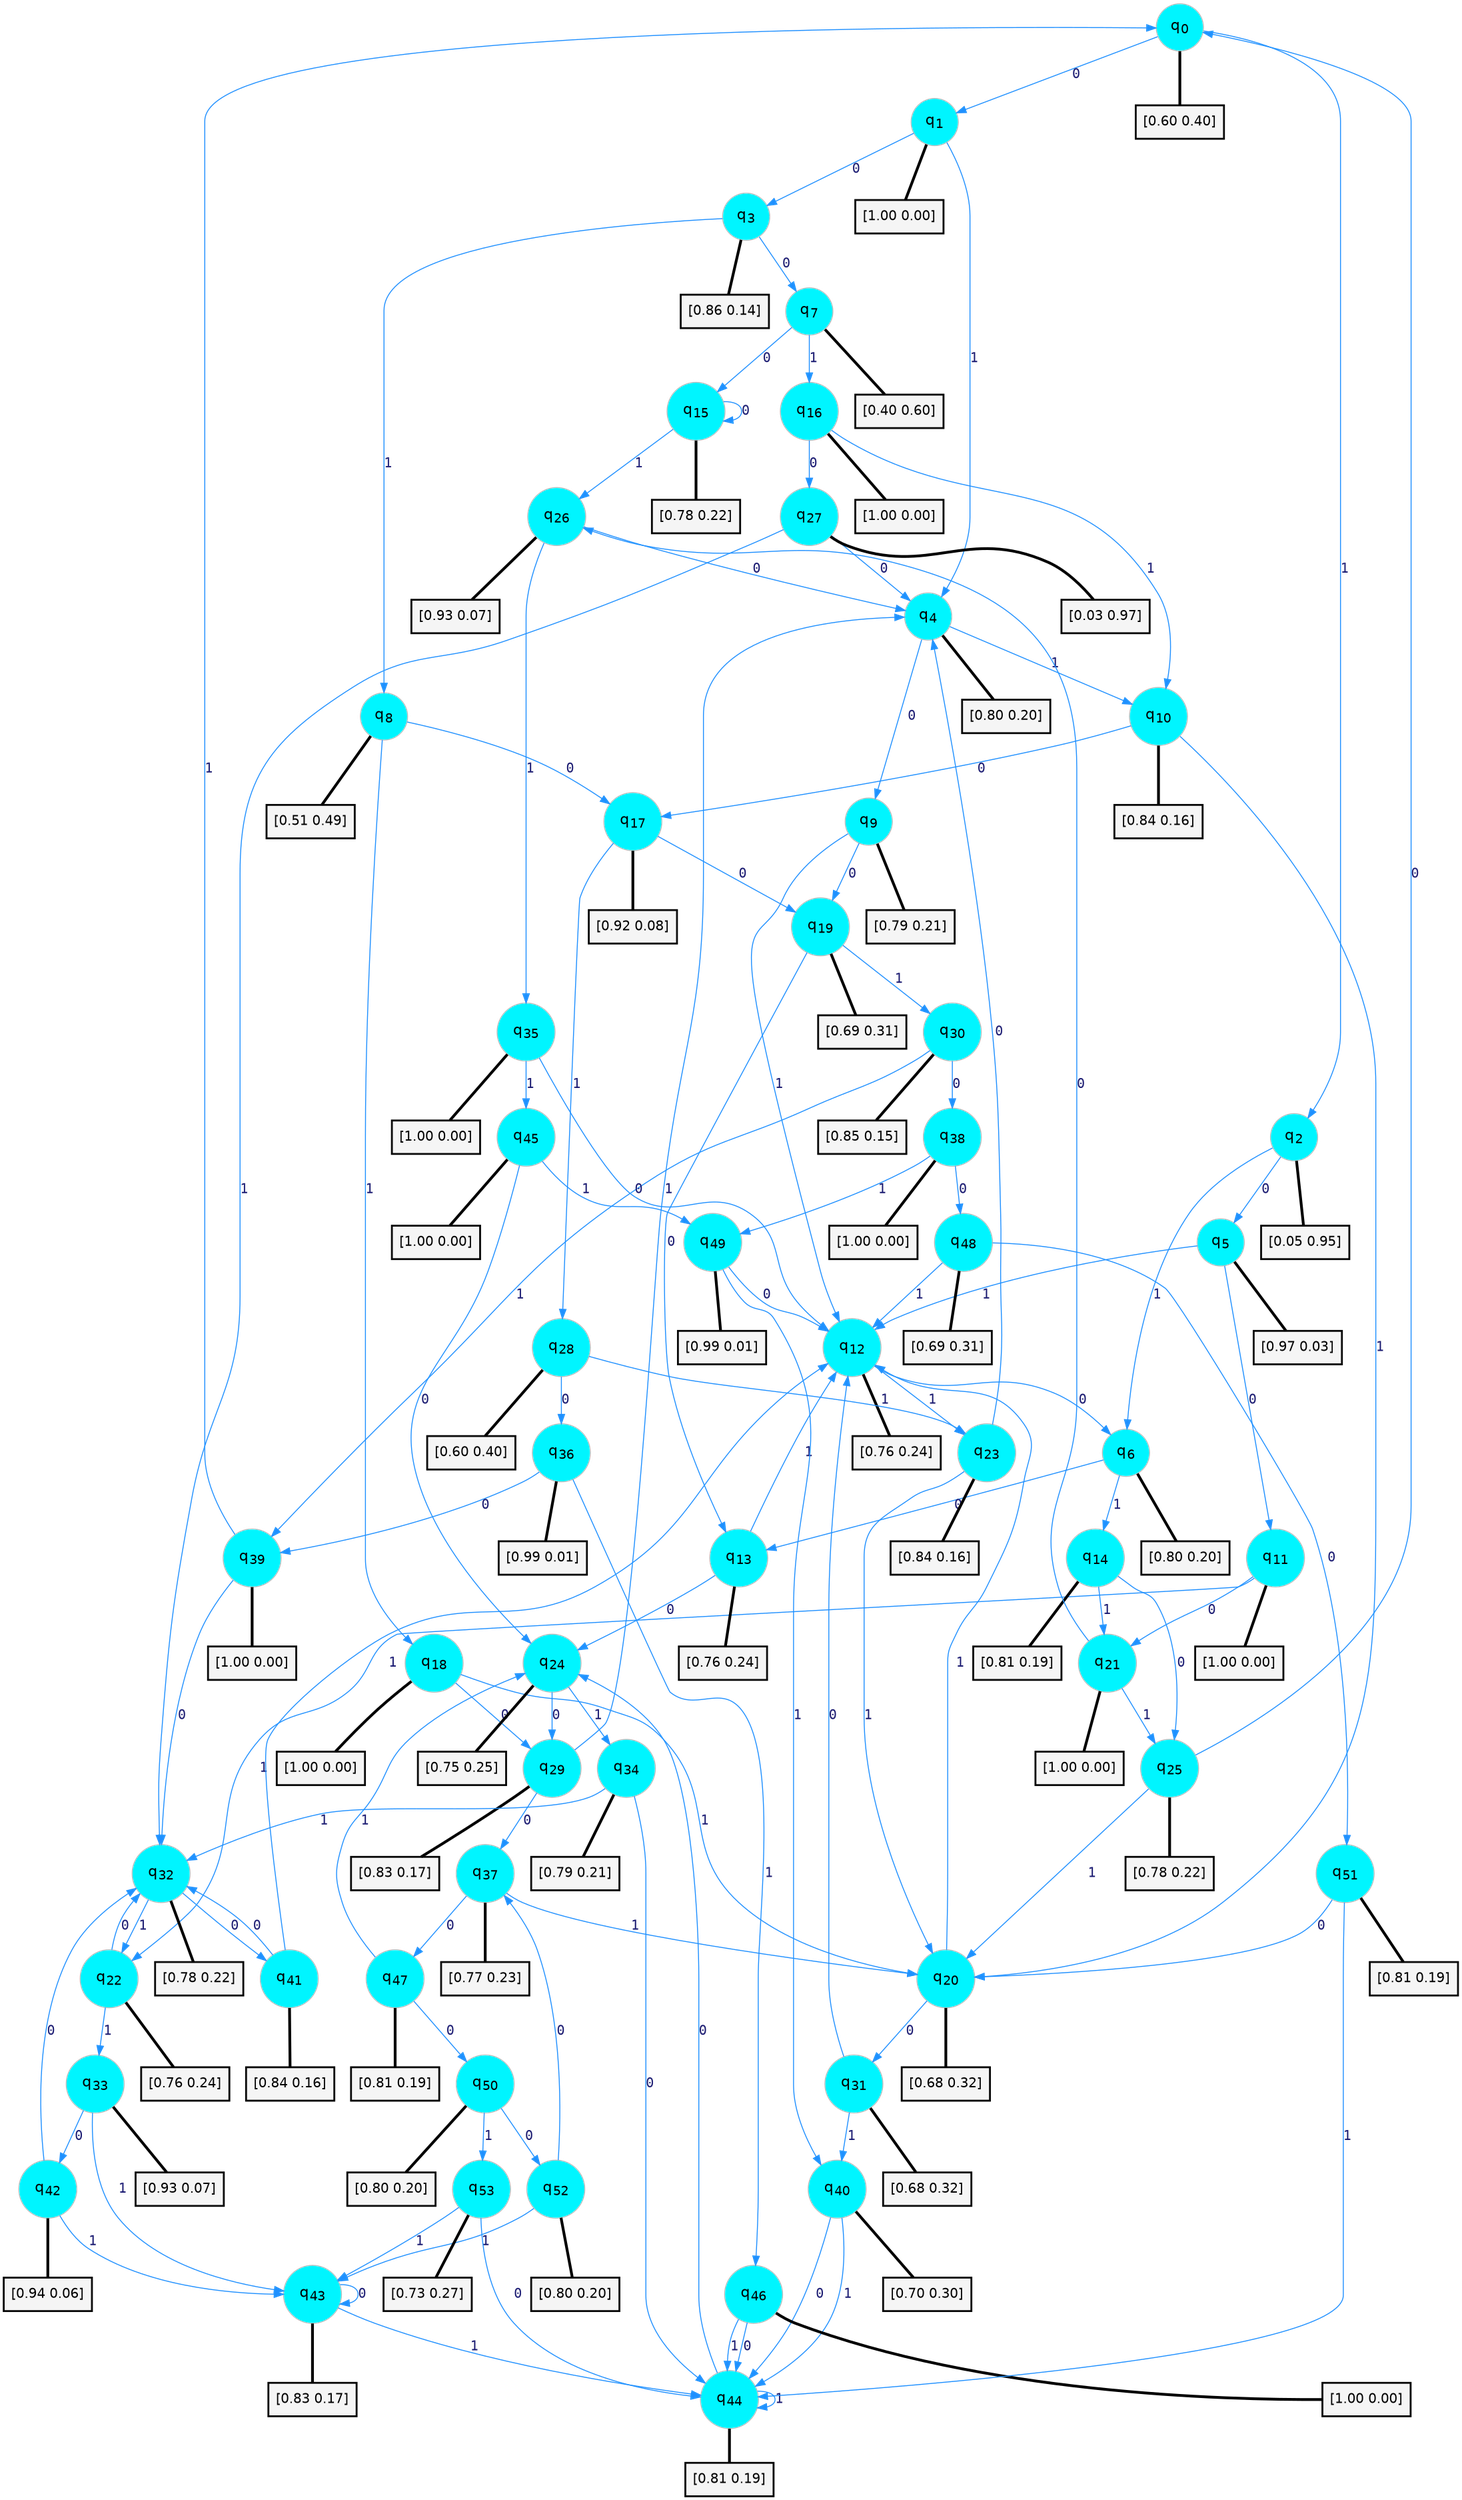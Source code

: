 digraph G {
graph [
bgcolor=transparent, dpi=300, rankdir=TD, size="40,25"];
node [
color=gray, fillcolor=turquoise1, fontcolor=black, fontname=Helvetica, fontsize=16, fontweight=bold, shape=circle, style=filled];
edge [
arrowsize=1, color=dodgerblue1, fontcolor=midnightblue, fontname=courier, fontweight=bold, penwidth=1, style=solid, weight=20];
0[label=<q<SUB>0</SUB>>];
1[label=<q<SUB>1</SUB>>];
2[label=<q<SUB>2</SUB>>];
3[label=<q<SUB>3</SUB>>];
4[label=<q<SUB>4</SUB>>];
5[label=<q<SUB>5</SUB>>];
6[label=<q<SUB>6</SUB>>];
7[label=<q<SUB>7</SUB>>];
8[label=<q<SUB>8</SUB>>];
9[label=<q<SUB>9</SUB>>];
10[label=<q<SUB>10</SUB>>];
11[label=<q<SUB>11</SUB>>];
12[label=<q<SUB>12</SUB>>];
13[label=<q<SUB>13</SUB>>];
14[label=<q<SUB>14</SUB>>];
15[label=<q<SUB>15</SUB>>];
16[label=<q<SUB>16</SUB>>];
17[label=<q<SUB>17</SUB>>];
18[label=<q<SUB>18</SUB>>];
19[label=<q<SUB>19</SUB>>];
20[label=<q<SUB>20</SUB>>];
21[label=<q<SUB>21</SUB>>];
22[label=<q<SUB>22</SUB>>];
23[label=<q<SUB>23</SUB>>];
24[label=<q<SUB>24</SUB>>];
25[label=<q<SUB>25</SUB>>];
26[label=<q<SUB>26</SUB>>];
27[label=<q<SUB>27</SUB>>];
28[label=<q<SUB>28</SUB>>];
29[label=<q<SUB>29</SUB>>];
30[label=<q<SUB>30</SUB>>];
31[label=<q<SUB>31</SUB>>];
32[label=<q<SUB>32</SUB>>];
33[label=<q<SUB>33</SUB>>];
34[label=<q<SUB>34</SUB>>];
35[label=<q<SUB>35</SUB>>];
36[label=<q<SUB>36</SUB>>];
37[label=<q<SUB>37</SUB>>];
38[label=<q<SUB>38</SUB>>];
39[label=<q<SUB>39</SUB>>];
40[label=<q<SUB>40</SUB>>];
41[label=<q<SUB>41</SUB>>];
42[label=<q<SUB>42</SUB>>];
43[label=<q<SUB>43</SUB>>];
44[label=<q<SUB>44</SUB>>];
45[label=<q<SUB>45</SUB>>];
46[label=<q<SUB>46</SUB>>];
47[label=<q<SUB>47</SUB>>];
48[label=<q<SUB>48</SUB>>];
49[label=<q<SUB>49</SUB>>];
50[label=<q<SUB>50</SUB>>];
51[label=<q<SUB>51</SUB>>];
52[label=<q<SUB>52</SUB>>];
53[label=<q<SUB>53</SUB>>];
54[label="[0.60 0.40]", shape=box,fontcolor=black, fontname=Helvetica, fontsize=14, penwidth=2, fillcolor=whitesmoke,color=black];
55[label="[1.00 0.00]", shape=box,fontcolor=black, fontname=Helvetica, fontsize=14, penwidth=2, fillcolor=whitesmoke,color=black];
56[label="[0.05 0.95]", shape=box,fontcolor=black, fontname=Helvetica, fontsize=14, penwidth=2, fillcolor=whitesmoke,color=black];
57[label="[0.86 0.14]", shape=box,fontcolor=black, fontname=Helvetica, fontsize=14, penwidth=2, fillcolor=whitesmoke,color=black];
58[label="[0.80 0.20]", shape=box,fontcolor=black, fontname=Helvetica, fontsize=14, penwidth=2, fillcolor=whitesmoke,color=black];
59[label="[0.97 0.03]", shape=box,fontcolor=black, fontname=Helvetica, fontsize=14, penwidth=2, fillcolor=whitesmoke,color=black];
60[label="[0.80 0.20]", shape=box,fontcolor=black, fontname=Helvetica, fontsize=14, penwidth=2, fillcolor=whitesmoke,color=black];
61[label="[0.40 0.60]", shape=box,fontcolor=black, fontname=Helvetica, fontsize=14, penwidth=2, fillcolor=whitesmoke,color=black];
62[label="[0.51 0.49]", shape=box,fontcolor=black, fontname=Helvetica, fontsize=14, penwidth=2, fillcolor=whitesmoke,color=black];
63[label="[0.79 0.21]", shape=box,fontcolor=black, fontname=Helvetica, fontsize=14, penwidth=2, fillcolor=whitesmoke,color=black];
64[label="[0.84 0.16]", shape=box,fontcolor=black, fontname=Helvetica, fontsize=14, penwidth=2, fillcolor=whitesmoke,color=black];
65[label="[1.00 0.00]", shape=box,fontcolor=black, fontname=Helvetica, fontsize=14, penwidth=2, fillcolor=whitesmoke,color=black];
66[label="[0.76 0.24]", shape=box,fontcolor=black, fontname=Helvetica, fontsize=14, penwidth=2, fillcolor=whitesmoke,color=black];
67[label="[0.76 0.24]", shape=box,fontcolor=black, fontname=Helvetica, fontsize=14, penwidth=2, fillcolor=whitesmoke,color=black];
68[label="[0.81 0.19]", shape=box,fontcolor=black, fontname=Helvetica, fontsize=14, penwidth=2, fillcolor=whitesmoke,color=black];
69[label="[0.78 0.22]", shape=box,fontcolor=black, fontname=Helvetica, fontsize=14, penwidth=2, fillcolor=whitesmoke,color=black];
70[label="[1.00 0.00]", shape=box,fontcolor=black, fontname=Helvetica, fontsize=14, penwidth=2, fillcolor=whitesmoke,color=black];
71[label="[0.92 0.08]", shape=box,fontcolor=black, fontname=Helvetica, fontsize=14, penwidth=2, fillcolor=whitesmoke,color=black];
72[label="[1.00 0.00]", shape=box,fontcolor=black, fontname=Helvetica, fontsize=14, penwidth=2, fillcolor=whitesmoke,color=black];
73[label="[0.69 0.31]", shape=box,fontcolor=black, fontname=Helvetica, fontsize=14, penwidth=2, fillcolor=whitesmoke,color=black];
74[label="[0.68 0.32]", shape=box,fontcolor=black, fontname=Helvetica, fontsize=14, penwidth=2, fillcolor=whitesmoke,color=black];
75[label="[1.00 0.00]", shape=box,fontcolor=black, fontname=Helvetica, fontsize=14, penwidth=2, fillcolor=whitesmoke,color=black];
76[label="[0.76 0.24]", shape=box,fontcolor=black, fontname=Helvetica, fontsize=14, penwidth=2, fillcolor=whitesmoke,color=black];
77[label="[0.84 0.16]", shape=box,fontcolor=black, fontname=Helvetica, fontsize=14, penwidth=2, fillcolor=whitesmoke,color=black];
78[label="[0.75 0.25]", shape=box,fontcolor=black, fontname=Helvetica, fontsize=14, penwidth=2, fillcolor=whitesmoke,color=black];
79[label="[0.78 0.22]", shape=box,fontcolor=black, fontname=Helvetica, fontsize=14, penwidth=2, fillcolor=whitesmoke,color=black];
80[label="[0.93 0.07]", shape=box,fontcolor=black, fontname=Helvetica, fontsize=14, penwidth=2, fillcolor=whitesmoke,color=black];
81[label="[0.03 0.97]", shape=box,fontcolor=black, fontname=Helvetica, fontsize=14, penwidth=2, fillcolor=whitesmoke,color=black];
82[label="[0.60 0.40]", shape=box,fontcolor=black, fontname=Helvetica, fontsize=14, penwidth=2, fillcolor=whitesmoke,color=black];
83[label="[0.83 0.17]", shape=box,fontcolor=black, fontname=Helvetica, fontsize=14, penwidth=2, fillcolor=whitesmoke,color=black];
84[label="[0.85 0.15]", shape=box,fontcolor=black, fontname=Helvetica, fontsize=14, penwidth=2, fillcolor=whitesmoke,color=black];
85[label="[0.68 0.32]", shape=box,fontcolor=black, fontname=Helvetica, fontsize=14, penwidth=2, fillcolor=whitesmoke,color=black];
86[label="[0.78 0.22]", shape=box,fontcolor=black, fontname=Helvetica, fontsize=14, penwidth=2, fillcolor=whitesmoke,color=black];
87[label="[0.93 0.07]", shape=box,fontcolor=black, fontname=Helvetica, fontsize=14, penwidth=2, fillcolor=whitesmoke,color=black];
88[label="[0.79 0.21]", shape=box,fontcolor=black, fontname=Helvetica, fontsize=14, penwidth=2, fillcolor=whitesmoke,color=black];
89[label="[1.00 0.00]", shape=box,fontcolor=black, fontname=Helvetica, fontsize=14, penwidth=2, fillcolor=whitesmoke,color=black];
90[label="[0.99 0.01]", shape=box,fontcolor=black, fontname=Helvetica, fontsize=14, penwidth=2, fillcolor=whitesmoke,color=black];
91[label="[0.77 0.23]", shape=box,fontcolor=black, fontname=Helvetica, fontsize=14, penwidth=2, fillcolor=whitesmoke,color=black];
92[label="[1.00 0.00]", shape=box,fontcolor=black, fontname=Helvetica, fontsize=14, penwidth=2, fillcolor=whitesmoke,color=black];
93[label="[1.00 0.00]", shape=box,fontcolor=black, fontname=Helvetica, fontsize=14, penwidth=2, fillcolor=whitesmoke,color=black];
94[label="[0.70 0.30]", shape=box,fontcolor=black, fontname=Helvetica, fontsize=14, penwidth=2, fillcolor=whitesmoke,color=black];
95[label="[0.84 0.16]", shape=box,fontcolor=black, fontname=Helvetica, fontsize=14, penwidth=2, fillcolor=whitesmoke,color=black];
96[label="[0.94 0.06]", shape=box,fontcolor=black, fontname=Helvetica, fontsize=14, penwidth=2, fillcolor=whitesmoke,color=black];
97[label="[0.83 0.17]", shape=box,fontcolor=black, fontname=Helvetica, fontsize=14, penwidth=2, fillcolor=whitesmoke,color=black];
98[label="[0.81 0.19]", shape=box,fontcolor=black, fontname=Helvetica, fontsize=14, penwidth=2, fillcolor=whitesmoke,color=black];
99[label="[1.00 0.00]", shape=box,fontcolor=black, fontname=Helvetica, fontsize=14, penwidth=2, fillcolor=whitesmoke,color=black];
100[label="[1.00 0.00]", shape=box,fontcolor=black, fontname=Helvetica, fontsize=14, penwidth=2, fillcolor=whitesmoke,color=black];
101[label="[0.81 0.19]", shape=box,fontcolor=black, fontname=Helvetica, fontsize=14, penwidth=2, fillcolor=whitesmoke,color=black];
102[label="[0.69 0.31]", shape=box,fontcolor=black, fontname=Helvetica, fontsize=14, penwidth=2, fillcolor=whitesmoke,color=black];
103[label="[0.99 0.01]", shape=box,fontcolor=black, fontname=Helvetica, fontsize=14, penwidth=2, fillcolor=whitesmoke,color=black];
104[label="[0.80 0.20]", shape=box,fontcolor=black, fontname=Helvetica, fontsize=14, penwidth=2, fillcolor=whitesmoke,color=black];
105[label="[0.81 0.19]", shape=box,fontcolor=black, fontname=Helvetica, fontsize=14, penwidth=2, fillcolor=whitesmoke,color=black];
106[label="[0.80 0.20]", shape=box,fontcolor=black, fontname=Helvetica, fontsize=14, penwidth=2, fillcolor=whitesmoke,color=black];
107[label="[0.73 0.27]", shape=box,fontcolor=black, fontname=Helvetica, fontsize=14, penwidth=2, fillcolor=whitesmoke,color=black];
0->1 [label=0];
0->2 [label=1];
0->54 [arrowhead=none, penwidth=3,color=black];
1->3 [label=0];
1->4 [label=1];
1->55 [arrowhead=none, penwidth=3,color=black];
2->5 [label=0];
2->6 [label=1];
2->56 [arrowhead=none, penwidth=3,color=black];
3->7 [label=0];
3->8 [label=1];
3->57 [arrowhead=none, penwidth=3,color=black];
4->9 [label=0];
4->10 [label=1];
4->58 [arrowhead=none, penwidth=3,color=black];
5->11 [label=0];
5->12 [label=1];
5->59 [arrowhead=none, penwidth=3,color=black];
6->13 [label=0];
6->14 [label=1];
6->60 [arrowhead=none, penwidth=3,color=black];
7->15 [label=0];
7->16 [label=1];
7->61 [arrowhead=none, penwidth=3,color=black];
8->17 [label=0];
8->18 [label=1];
8->62 [arrowhead=none, penwidth=3,color=black];
9->19 [label=0];
9->12 [label=1];
9->63 [arrowhead=none, penwidth=3,color=black];
10->17 [label=0];
10->20 [label=1];
10->64 [arrowhead=none, penwidth=3,color=black];
11->21 [label=0];
11->22 [label=1];
11->65 [arrowhead=none, penwidth=3,color=black];
12->6 [label=0];
12->23 [label=1];
12->66 [arrowhead=none, penwidth=3,color=black];
13->24 [label=0];
13->12 [label=1];
13->67 [arrowhead=none, penwidth=3,color=black];
14->25 [label=0];
14->21 [label=1];
14->68 [arrowhead=none, penwidth=3,color=black];
15->15 [label=0];
15->26 [label=1];
15->69 [arrowhead=none, penwidth=3,color=black];
16->27 [label=0];
16->10 [label=1];
16->70 [arrowhead=none, penwidth=3,color=black];
17->19 [label=0];
17->28 [label=1];
17->71 [arrowhead=none, penwidth=3,color=black];
18->29 [label=0];
18->20 [label=1];
18->72 [arrowhead=none, penwidth=3,color=black];
19->13 [label=0];
19->30 [label=1];
19->73 [arrowhead=none, penwidth=3,color=black];
20->31 [label=0];
20->12 [label=1];
20->74 [arrowhead=none, penwidth=3,color=black];
21->26 [label=0];
21->25 [label=1];
21->75 [arrowhead=none, penwidth=3,color=black];
22->32 [label=0];
22->33 [label=1];
22->76 [arrowhead=none, penwidth=3,color=black];
23->4 [label=0];
23->20 [label=1];
23->77 [arrowhead=none, penwidth=3,color=black];
24->29 [label=0];
24->34 [label=1];
24->78 [arrowhead=none, penwidth=3,color=black];
25->0 [label=0];
25->20 [label=1];
25->79 [arrowhead=none, penwidth=3,color=black];
26->4 [label=0];
26->35 [label=1];
26->80 [arrowhead=none, penwidth=3,color=black];
27->4 [label=0];
27->32 [label=1];
27->81 [arrowhead=none, penwidth=3,color=black];
28->36 [label=0];
28->23 [label=1];
28->82 [arrowhead=none, penwidth=3,color=black];
29->37 [label=0];
29->4 [label=1];
29->83 [arrowhead=none, penwidth=3,color=black];
30->38 [label=0];
30->39 [label=1];
30->84 [arrowhead=none, penwidth=3,color=black];
31->12 [label=0];
31->40 [label=1];
31->85 [arrowhead=none, penwidth=3,color=black];
32->41 [label=0];
32->22 [label=1];
32->86 [arrowhead=none, penwidth=3,color=black];
33->42 [label=0];
33->43 [label=1];
33->87 [arrowhead=none, penwidth=3,color=black];
34->44 [label=0];
34->32 [label=1];
34->88 [arrowhead=none, penwidth=3,color=black];
35->12 [label=0];
35->45 [label=1];
35->89 [arrowhead=none, penwidth=3,color=black];
36->39 [label=0];
36->46 [label=1];
36->90 [arrowhead=none, penwidth=3,color=black];
37->47 [label=0];
37->20 [label=1];
37->91 [arrowhead=none, penwidth=3,color=black];
38->48 [label=0];
38->49 [label=1];
38->92 [arrowhead=none, penwidth=3,color=black];
39->32 [label=0];
39->0 [label=1];
39->93 [arrowhead=none, penwidth=3,color=black];
40->44 [label=0];
40->44 [label=1];
40->94 [arrowhead=none, penwidth=3,color=black];
41->32 [label=0];
41->12 [label=1];
41->95 [arrowhead=none, penwidth=3,color=black];
42->32 [label=0];
42->43 [label=1];
42->96 [arrowhead=none, penwidth=3,color=black];
43->43 [label=0];
43->44 [label=1];
43->97 [arrowhead=none, penwidth=3,color=black];
44->24 [label=0];
44->44 [label=1];
44->98 [arrowhead=none, penwidth=3,color=black];
45->24 [label=0];
45->49 [label=1];
45->99 [arrowhead=none, penwidth=3,color=black];
46->44 [label=0];
46->44 [label=1];
46->100 [arrowhead=none, penwidth=3,color=black];
47->50 [label=0];
47->24 [label=1];
47->101 [arrowhead=none, penwidth=3,color=black];
48->51 [label=0];
48->12 [label=1];
48->102 [arrowhead=none, penwidth=3,color=black];
49->12 [label=0];
49->40 [label=1];
49->103 [arrowhead=none, penwidth=3,color=black];
50->52 [label=0];
50->53 [label=1];
50->104 [arrowhead=none, penwidth=3,color=black];
51->20 [label=0];
51->44 [label=1];
51->105 [arrowhead=none, penwidth=3,color=black];
52->37 [label=0];
52->43 [label=1];
52->106 [arrowhead=none, penwidth=3,color=black];
53->44 [label=0];
53->43 [label=1];
53->107 [arrowhead=none, penwidth=3,color=black];
}
